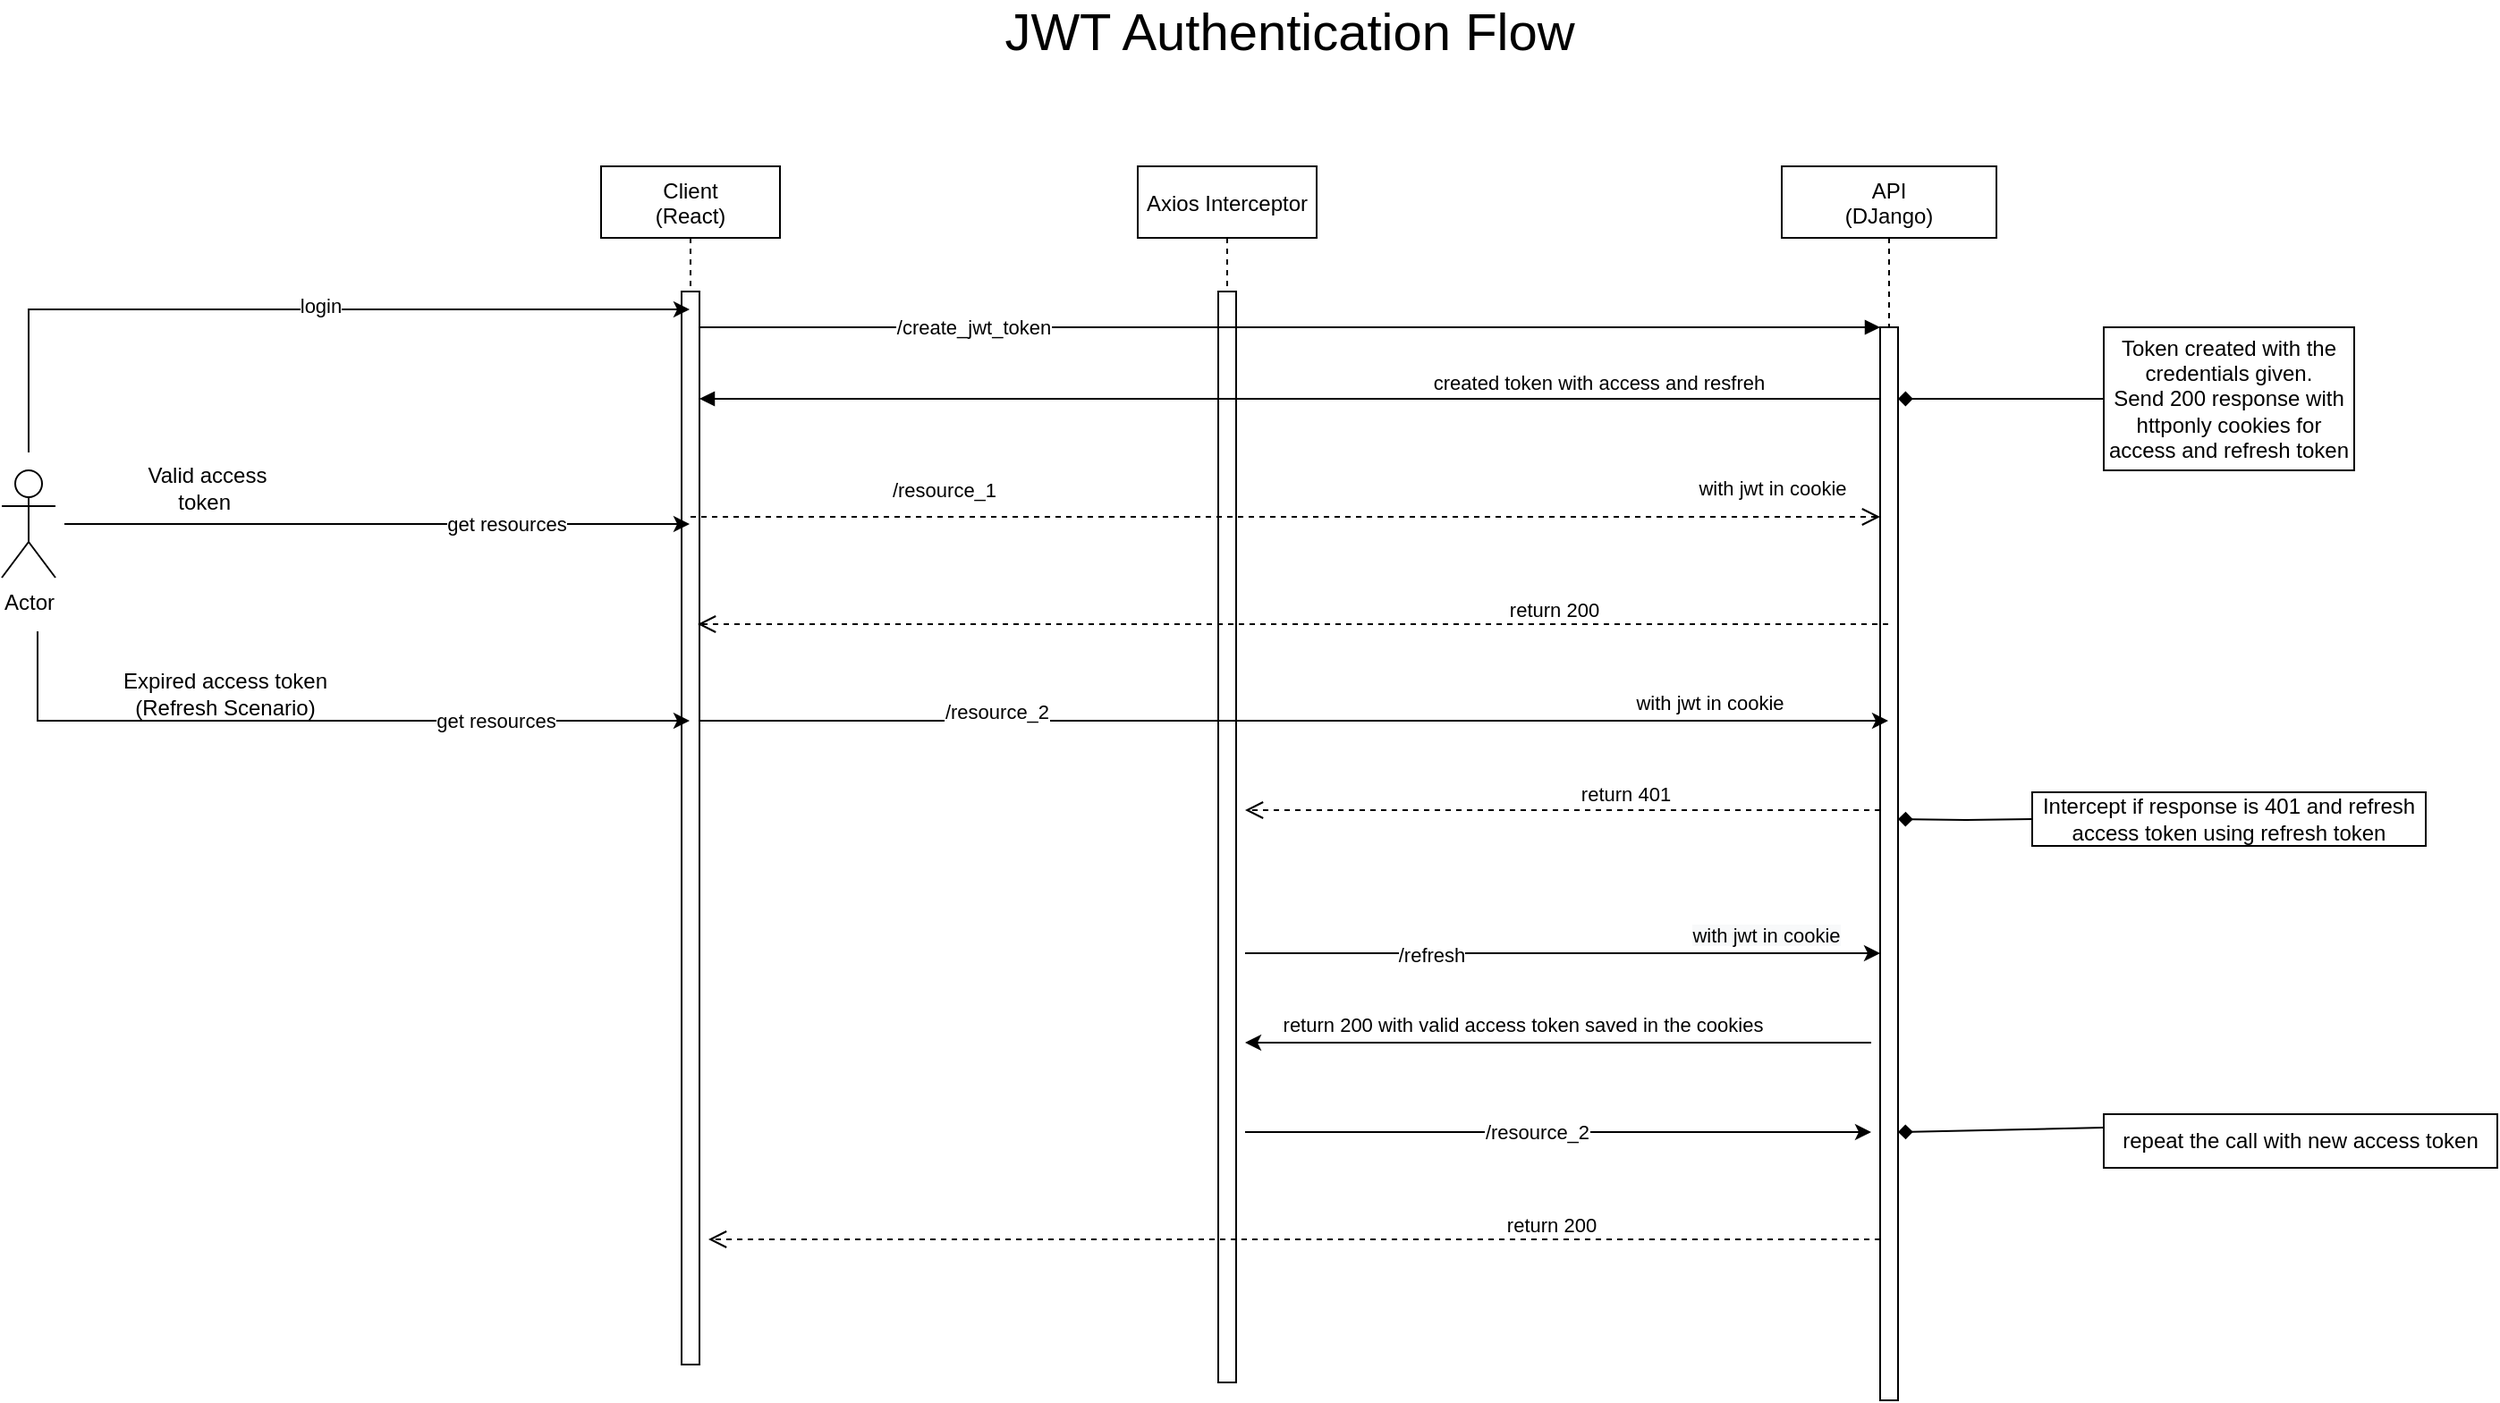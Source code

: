 <mxfile version="17.4.2" type="device"><diagram id="kgpKYQtTHZ0yAKxKKP6v" name="Page-1"><mxGraphModel dx="1290" dy="503" grid="1" gridSize="10" guides="1" tooltips="1" connect="1" arrows="1" fold="1" page="1" pageScale="1" pageWidth="500" pageHeight="850" math="0" shadow="0"><root><mxCell id="0"/><mxCell id="1" parent="0"/><mxCell id="MYUmwxYCzvyjupHzpB6f-44" value="Axios Interceptor" style="shape=umlLifeline;perimeter=lifelinePerimeter;container=1;collapsible=0;recursiveResize=0;rounded=0;shadow=0;strokeWidth=1;" parent="1" vertex="1"><mxGeometry x="195" y="120" width="100" height="680" as="geometry"/></mxCell><mxCell id="MYUmwxYCzvyjupHzpB6f-45" value="" style="points=[];perimeter=orthogonalPerimeter;rounded=0;shadow=0;strokeWidth=1;" parent="MYUmwxYCzvyjupHzpB6f-44" vertex="1"><mxGeometry x="45" y="70" width="10" height="610" as="geometry"/></mxCell><mxCell id="MYUmwxYCzvyjupHzpB6f-46" value="&lt;span style=&quot;color: rgb(0, 0, 0); font-family: helvetica; font-size: 11px; font-style: normal; font-weight: 400; letter-spacing: normal; text-align: center; text-indent: 0px; text-transform: none; word-spacing: 0px; background-color: rgb(248, 249, 250); display: inline; float: none;&quot;&gt;with jwt in cookie&lt;/span&gt;" style="endArrow=classic;html=1;rounded=0;fontSize=11;" parent="MYUmwxYCzvyjupHzpB6f-44" target="3nuBFxr9cyL0pnOWT2aG-6" edge="1"><mxGeometry x="0.639" y="10" width="50" height="50" relative="1" as="geometry"><mxPoint x="60" y="440" as="sourcePoint"/><mxPoint x="110" y="390" as="targetPoint"/><mxPoint as="offset"/></mxGeometry></mxCell><mxCell id="MYUmwxYCzvyjupHzpB6f-47" value="/refresh" style="edgeLabel;html=1;align=center;verticalAlign=middle;resizable=0;points=[];fontSize=11;" parent="MYUmwxYCzvyjupHzpB6f-46" vertex="1" connectable="0"><mxGeometry x="-0.416" y="-1" relative="1" as="geometry"><mxPoint as="offset"/></mxGeometry></mxCell><mxCell id="MYUmwxYCzvyjupHzpB6f-55" value="" style="endArrow=classic;html=1;rounded=0;fontSize=11;" parent="MYUmwxYCzvyjupHzpB6f-44" edge="1"><mxGeometry width="50" height="50" relative="1" as="geometry"><mxPoint x="60" y="540" as="sourcePoint"/><mxPoint x="410" y="540" as="targetPoint"/><Array as="points"/></mxGeometry></mxCell><mxCell id="MYUmwxYCzvyjupHzpB6f-56" value="/resource_2" style="edgeLabel;html=1;align=center;verticalAlign=middle;resizable=0;points=[];fontSize=11;" parent="MYUmwxYCzvyjupHzpB6f-55" vertex="1" connectable="0"><mxGeometry x="-0.174" relative="1" as="geometry"><mxPoint x="18" as="offset"/></mxGeometry></mxCell><mxCell id="3nuBFxr9cyL0pnOWT2aG-1" value="Client&#10;(React)" style="shape=umlLifeline;perimeter=lifelinePerimeter;container=1;collapsible=0;recursiveResize=0;rounded=0;shadow=0;strokeWidth=1;" parent="1" vertex="1"><mxGeometry x="-105" y="120" width="100" height="670" as="geometry"/></mxCell><mxCell id="3nuBFxr9cyL0pnOWT2aG-2" value="" style="points=[];perimeter=orthogonalPerimeter;rounded=0;shadow=0;strokeWidth=1;" parent="3nuBFxr9cyL0pnOWT2aG-1" vertex="1"><mxGeometry x="45" y="70" width="10" height="600" as="geometry"/></mxCell><mxCell id="3nuBFxr9cyL0pnOWT2aG-5" value="API&#10;(DJango)" style="shape=umlLifeline;perimeter=lifelinePerimeter;container=1;collapsible=0;recursiveResize=0;rounded=0;shadow=0;strokeWidth=1;" parent="1" vertex="1"><mxGeometry x="555" y="120" width="120" height="690" as="geometry"/></mxCell><mxCell id="MYUmwxYCzvyjupHzpB6f-26" value="with jwt in cookie" style="text;html=1;strokeColor=none;fillColor=none;align=center;verticalAlign=middle;whiteSpace=wrap;rounded=0;fontSize=11;" parent="3nuBFxr9cyL0pnOWT2aG-5" vertex="1"><mxGeometry x="-55" y="170" width="100" height="20" as="geometry"/></mxCell><mxCell id="3nuBFxr9cyL0pnOWT2aG-6" value="" style="points=[];perimeter=orthogonalPerimeter;rounded=0;shadow=0;strokeWidth=1;" parent="3nuBFxr9cyL0pnOWT2aG-5" vertex="1"><mxGeometry x="55" y="90" width="10" height="600" as="geometry"/></mxCell><mxCell id="MYUmwxYCzvyjupHzpB6f-74" value="" style="endArrow=none;html=1;rounded=0;fontSize=12;strokeColor=default;startArrow=diamond;startFill=1;entryX=0;entryY=0.25;entryDx=0;entryDy=0;" parent="3nuBFxr9cyL0pnOWT2aG-5" target="MYUmwxYCzvyjupHzpB6f-58" edge="1"><mxGeometry width="50" height="50" relative="1" as="geometry"><mxPoint x="65" y="540" as="sourcePoint"/><mxPoint x="115" y="490" as="targetPoint"/></mxGeometry></mxCell><mxCell id="3nuBFxr9cyL0pnOWT2aG-8" value="" style="verticalAlign=bottom;endArrow=block;entryX=0;entryY=0;shadow=0;strokeWidth=1;" parent="1" source="3nuBFxr9cyL0pnOWT2aG-2" target="3nuBFxr9cyL0pnOWT2aG-6" edge="1"><mxGeometry relative="1" as="geometry"><mxPoint x="210" y="200" as="sourcePoint"/></mxGeometry></mxCell><mxCell id="MYUmwxYCzvyjupHzpB6f-16" value="/create_jwt_token" style="edgeLabel;html=1;align=center;verticalAlign=middle;resizable=0;points=[];" parent="3nuBFxr9cyL0pnOWT2aG-8" vertex="1" connectable="0"><mxGeometry x="-0.296" y="1" relative="1" as="geometry"><mxPoint x="-80" y="1" as="offset"/></mxGeometry></mxCell><mxCell id="3nuBFxr9cyL0pnOWT2aG-9" value="created token with access and resfreh" style="verticalAlign=bottom;endArrow=block;shadow=0;strokeWidth=1;" parent="1" source="3nuBFxr9cyL0pnOWT2aG-6" target="3nuBFxr9cyL0pnOWT2aG-2" edge="1"><mxGeometry x="-0.525" relative="1" as="geometry"><mxPoint x="175" y="240" as="sourcePoint"/><mxPoint x="115" y="240" as="targetPoint"/><Array as="points"><mxPoint x="235" y="250"/></Array><mxPoint as="offset"/></mxGeometry></mxCell><mxCell id="3nuBFxr9cyL0pnOWT2aG-10" value="/resource_1" style="verticalAlign=bottom;endArrow=open;dashed=1;endSize=8;shadow=0;strokeWidth=1;" parent="1" source="3nuBFxr9cyL0pnOWT2aG-1" target="3nuBFxr9cyL0pnOWT2aG-6" edge="1"><mxGeometry x="-0.576" y="6" relative="1" as="geometry"><mxPoint x="175" y="297" as="targetPoint"/><mxPoint x="115" y="316" as="sourcePoint"/><Array as="points"><mxPoint x="405" y="316"/></Array><mxPoint x="1" as="offset"/></mxGeometry></mxCell><mxCell id="MYUmwxYCzvyjupHzpB6f-24" style="edgeStyle=orthogonalEdgeStyle;rounded=0;orthogonalLoop=1;jettySize=auto;html=1;startArrow=none;startFill=0;" parent="1" target="3nuBFxr9cyL0pnOWT2aG-1" edge="1"><mxGeometry relative="1" as="geometry"><Array as="points"><mxPoint x="-195" y="320"/><mxPoint x="-195" y="320"/></Array><mxPoint x="-405" y="320" as="sourcePoint"/></mxGeometry></mxCell><mxCell id="MYUmwxYCzvyjupHzpB6f-25" value="get resources" style="edgeLabel;html=1;align=center;verticalAlign=middle;resizable=0;points=[];" parent="MYUmwxYCzvyjupHzpB6f-24" vertex="1" connectable="0"><mxGeometry x="0.41" relative="1" as="geometry"><mxPoint as="offset"/></mxGeometry></mxCell><mxCell id="MYUmwxYCzvyjupHzpB6f-35" style="edgeStyle=orthogonalEdgeStyle;rounded=0;orthogonalLoop=1;jettySize=auto;html=1;fontSize=11;startArrow=none;startFill=0;" parent="1" target="3nuBFxr9cyL0pnOWT2aG-1" edge="1"><mxGeometry relative="1" as="geometry"><Array as="points"><mxPoint x="-425" y="200"/></Array><mxPoint x="-425" y="280" as="sourcePoint"/></mxGeometry></mxCell><mxCell id="MYUmwxYCzvyjupHzpB6f-36" value="login" style="edgeLabel;html=1;align=center;verticalAlign=middle;resizable=0;points=[];fontSize=11;" parent="MYUmwxYCzvyjupHzpB6f-35" vertex="1" connectable="0"><mxGeometry x="0.08" y="2" relative="1" as="geometry"><mxPoint as="offset"/></mxGeometry></mxCell><mxCell id="MYUmwxYCzvyjupHzpB6f-39" style="edgeStyle=orthogonalEdgeStyle;rounded=0;orthogonalLoop=1;jettySize=auto;html=1;fontSize=11;startArrow=none;startFill=0;" parent="1" target="3nuBFxr9cyL0pnOWT2aG-1" edge="1"><mxGeometry relative="1" as="geometry"><Array as="points"><mxPoint x="-420" y="430"/></Array><mxPoint x="-420" y="380" as="sourcePoint"/></mxGeometry></mxCell><mxCell id="MYUmwxYCzvyjupHzpB6f-40" value="get resources" style="edgeLabel;html=1;align=center;verticalAlign=middle;resizable=0;points=[];fontSize=11;" parent="MYUmwxYCzvyjupHzpB6f-39" vertex="1" connectable="0"><mxGeometry x="0.476" relative="1" as="geometry"><mxPoint as="offset"/></mxGeometry></mxCell><mxCell id="MYUmwxYCzvyjupHzpB6f-3" value="Actor" style="shape=umlActor;verticalLabelPosition=bottom;verticalAlign=top;html=1;outlineConnect=0;" parent="1" vertex="1"><mxGeometry x="-440" y="290" width="30" height="60" as="geometry"/></mxCell><mxCell id="MYUmwxYCzvyjupHzpB6f-17" value="Token created with the credentials given.&lt;br&gt;Send 200 response with httponly cookies for access and refresh token" style="text;html=1;strokeColor=default;fillColor=none;align=center;verticalAlign=middle;whiteSpace=wrap;rounded=0;" parent="1" vertex="1"><mxGeometry x="735" y="210" width="140" height="80" as="geometry"/></mxCell><mxCell id="MYUmwxYCzvyjupHzpB6f-27" value="return 200" style="verticalAlign=bottom;endArrow=open;dashed=1;endSize=8;shadow=0;strokeWidth=1;entryX=0.9;entryY=0.31;entryDx=0;entryDy=0;entryPerimeter=0;" parent="1" source="3nuBFxr9cyL0pnOWT2aG-5" target="3nuBFxr9cyL0pnOWT2aG-2" edge="1"><mxGeometry x="-0.439" y="1" relative="1" as="geometry"><mxPoint x="115" y="350.0" as="targetPoint"/><mxPoint x="555" y="350" as="sourcePoint"/><mxPoint as="offset"/></mxGeometry></mxCell><mxCell id="MYUmwxYCzvyjupHzpB6f-30" value="" style="endArrow=classic;html=1;rounded=0;fontSize=11;" parent="1" source="3nuBFxr9cyL0pnOWT2aG-2" target="3nuBFxr9cyL0pnOWT2aG-5" edge="1"><mxGeometry width="50" height="50" relative="1" as="geometry"><mxPoint x="255" y="420" as="sourcePoint"/><mxPoint x="305" y="430" as="targetPoint"/><Array as="points"><mxPoint x="125" y="430"/></Array></mxGeometry></mxCell><mxCell id="MYUmwxYCzvyjupHzpB6f-31" value="/resource_2" style="edgeLabel;html=1;align=center;verticalAlign=middle;resizable=0;points=[];fontSize=11;" parent="MYUmwxYCzvyjupHzpB6f-30" vertex="1" connectable="0"><mxGeometry x="-0.174" relative="1" as="geometry"><mxPoint x="-109" y="-5" as="offset"/></mxGeometry></mxCell><mxCell id="MYUmwxYCzvyjupHzpB6f-32" value="with jwt in cookie" style="text;html=1;strokeColor=none;fillColor=none;align=center;verticalAlign=middle;whiteSpace=wrap;rounded=0;fontSize=11;" parent="1" vertex="1"><mxGeometry x="465" y="410" width="100" height="20" as="geometry"/></mxCell><mxCell id="MYUmwxYCzvyjupHzpB6f-33" value="return 401" style="verticalAlign=bottom;endArrow=open;dashed=1;endSize=8;shadow=0;strokeWidth=1;" parent="1" source="3nuBFxr9cyL0pnOWT2aG-6" edge="1"><mxGeometry x="-0.2" relative="1" as="geometry"><mxPoint x="255" y="480" as="targetPoint"/><mxPoint x="555" y="480" as="sourcePoint"/><mxPoint as="offset"/></mxGeometry></mxCell><mxCell id="MYUmwxYCzvyjupHzpB6f-48" value="&lt;font style=&quot;font-size: 12px&quot;&gt;Intercept if response is 401 and refresh access token using refresh token&lt;/font&gt;" style="text;html=1;strokeColor=default;fillColor=none;align=center;verticalAlign=middle;whiteSpace=wrap;rounded=0;fontSize=11;" parent="1" vertex="1"><mxGeometry x="695" y="470" width="220" height="30" as="geometry"/></mxCell><mxCell id="MYUmwxYCzvyjupHzpB6f-53" value="" style="endArrow=none;html=1;rounded=0;fontSize=11;startArrow=classic;startFill=1;endFill=0;" parent="1" edge="1"><mxGeometry x="0.479" y="10" width="50" height="50" relative="1" as="geometry"><mxPoint x="255" y="610" as="sourcePoint"/><mxPoint x="605" y="610" as="targetPoint"/><mxPoint as="offset"/></mxGeometry></mxCell><mxCell id="MYUmwxYCzvyjupHzpB6f-54" value="return 200 with valid access token saved in the cookies" style="edgeLabel;html=1;align=center;verticalAlign=middle;resizable=0;points=[];fontSize=11;" parent="MYUmwxYCzvyjupHzpB6f-53" vertex="1" connectable="0"><mxGeometry x="-0.416" y="-1" relative="1" as="geometry"><mxPoint x="53" y="-11" as="offset"/></mxGeometry></mxCell><mxCell id="MYUmwxYCzvyjupHzpB6f-58" value="&lt;font style=&quot;font-size: 12px&quot;&gt;repeat the call with new access token&lt;/font&gt;" style="text;html=1;strokeColor=default;fillColor=none;align=center;verticalAlign=middle;whiteSpace=wrap;rounded=0;fontSize=11;" parent="1" vertex="1"><mxGeometry x="735" y="650" width="220" height="30" as="geometry"/></mxCell><mxCell id="MYUmwxYCzvyjupHzpB6f-61" value="return 200" style="verticalAlign=bottom;endArrow=open;dashed=1;endSize=8;shadow=0;strokeWidth=1;" parent="1" source="3nuBFxr9cyL0pnOWT2aG-6" edge="1"><mxGeometry x="-0.439" y="1" relative="1" as="geometry"><mxPoint x="-45" y="720" as="targetPoint"/><mxPoint x="640.5" y="720" as="sourcePoint"/><mxPoint as="offset"/></mxGeometry></mxCell><mxCell id="MYUmwxYCzvyjupHzpB6f-62" value="Valid access token&amp;nbsp;" style="text;html=1;strokeColor=none;fillColor=none;align=center;verticalAlign=middle;whiteSpace=wrap;rounded=0;fontSize=12;" parent="1" vertex="1"><mxGeometry x="-365" y="285" width="80" height="30" as="geometry"/></mxCell><mxCell id="MYUmwxYCzvyjupHzpB6f-63" value="Expired access token&lt;br&gt;(Refresh Scenario)" style="text;html=1;strokeColor=none;fillColor=none;align=center;verticalAlign=middle;whiteSpace=wrap;rounded=0;fontSize=12;" parent="1" vertex="1"><mxGeometry x="-375" y="400" width="120" height="30" as="geometry"/></mxCell><mxCell id="MYUmwxYCzvyjupHzpB6f-76" style="edgeStyle=orthogonalEdgeStyle;rounded=0;orthogonalLoop=1;jettySize=auto;html=1;fontSize=12;startArrow=diamond;startFill=1;endArrow=none;endFill=0;strokeColor=default;" parent="1" target="MYUmwxYCzvyjupHzpB6f-48" edge="1"><mxGeometry relative="1" as="geometry"><mxPoint x="620" y="485" as="sourcePoint"/></mxGeometry></mxCell><mxCell id="MYUmwxYCzvyjupHzpB6f-77" style="edgeStyle=orthogonalEdgeStyle;rounded=0;orthogonalLoop=1;jettySize=auto;html=1;entryX=0;entryY=0.5;entryDx=0;entryDy=0;fontSize=12;startArrow=diamond;startFill=1;endArrow=none;endFill=0;strokeColor=default;" parent="1" source="3nuBFxr9cyL0pnOWT2aG-6" target="MYUmwxYCzvyjupHzpB6f-17" edge="1"><mxGeometry relative="1" as="geometry"><Array as="points"><mxPoint x="705" y="250"/><mxPoint x="705" y="250"/></Array></mxGeometry></mxCell><mxCell id="kKdONIr0KBlQ4WXrYILq-1" value="JWT Authentication Flow" style="text;html=1;strokeColor=none;fillColor=none;align=center;verticalAlign=middle;whiteSpace=wrap;rounded=0;fontSize=29;" vertex="1" parent="1"><mxGeometry x="95" y="30" width="370" height="30" as="geometry"/></mxCell></root></mxGraphModel></diagram></mxfile>